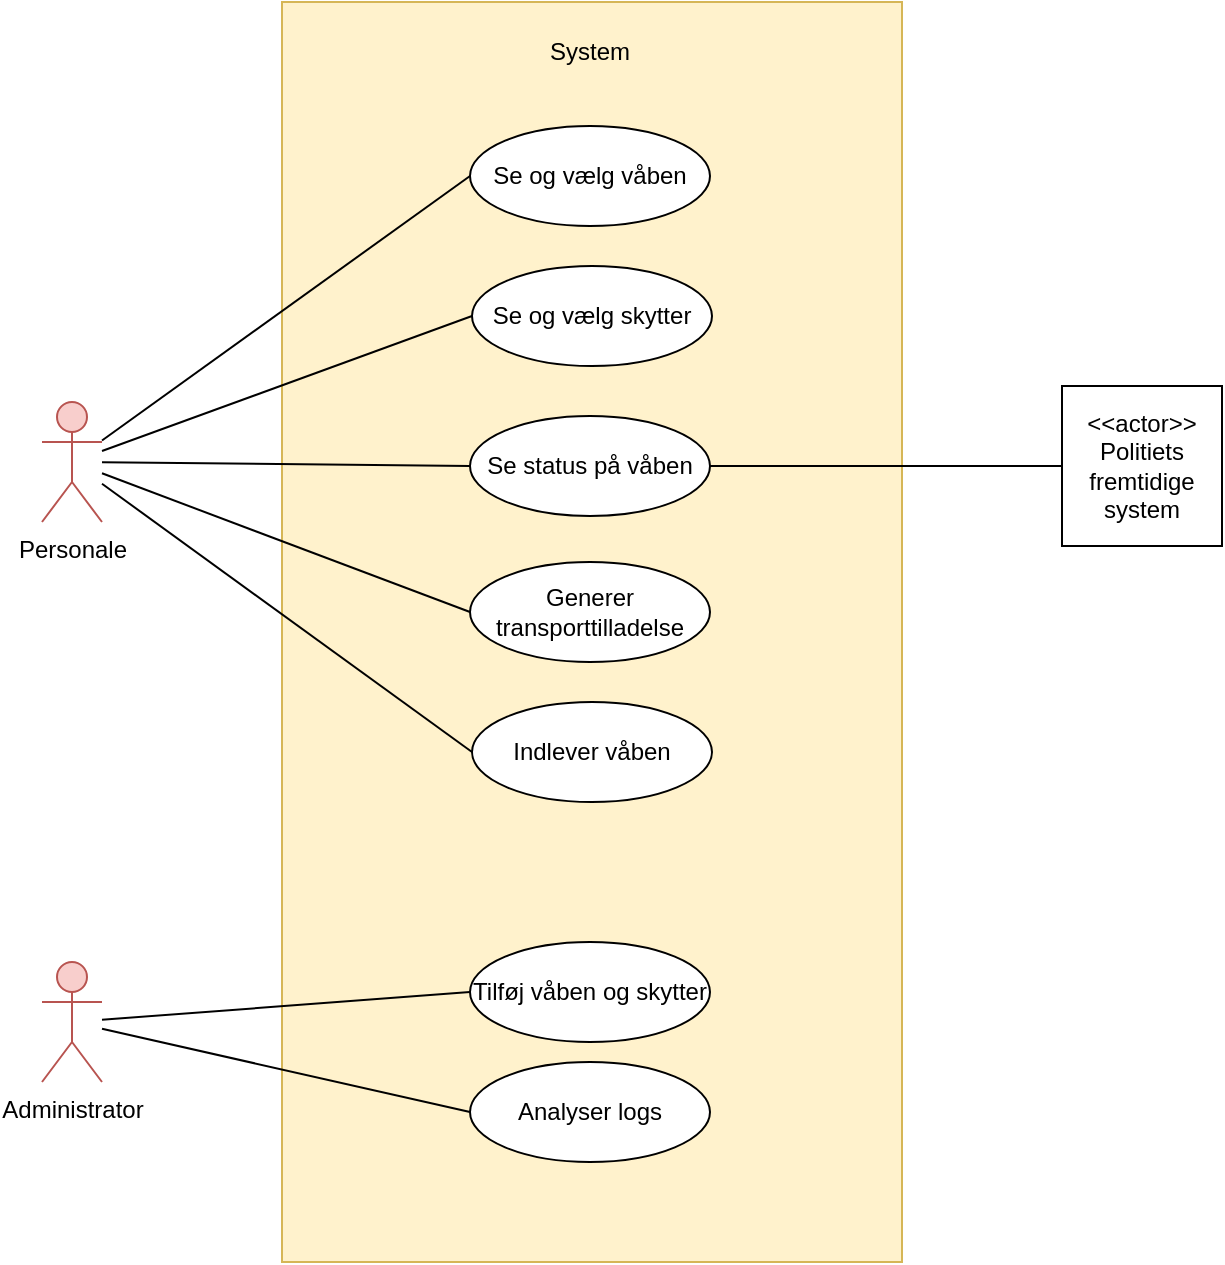 <mxfile version="21.1.8" type="github">
  <diagram name="Page-1" id="NkprQJH01LdGCqszJBk1">
    <mxGraphModel dx="1050" dy="541" grid="1" gridSize="10" guides="1" tooltips="1" connect="1" arrows="1" fold="1" page="1" pageScale="1" pageWidth="827" pageHeight="1169" math="0" shadow="0">
      <root>
        <mxCell id="0" />
        <mxCell id="1" parent="0" />
        <mxCell id="eYq6PcUIMY6iADh9rWsP-4" value="" style="whiteSpace=wrap;html=1;fillColor=#fff2cc;strokeColor=#d6b656;" parent="1" vertex="1">
          <mxGeometry x="260" y="70" width="310" height="630" as="geometry" />
        </mxCell>
        <mxCell id="eYq6PcUIMY6iADh9rWsP-1" value="Personale" style="shape=umlActor;verticalLabelPosition=bottom;verticalAlign=top;html=1;outlineConnect=0;fillColor=#f8cecc;strokeColor=#b85450;" parent="1" vertex="1">
          <mxGeometry x="140" y="270" width="30" height="60" as="geometry" />
        </mxCell>
        <mxCell id="eYq6PcUIMY6iADh9rWsP-5" value="System" style="text;html=1;strokeColor=none;fillColor=none;align=center;verticalAlign=middle;whiteSpace=wrap;rounded=0;" parent="1" vertex="1">
          <mxGeometry x="384" y="80" width="60" height="30" as="geometry" />
        </mxCell>
        <mxCell id="Hw5vtnx-akOWsNqT5xfV-10" style="rounded=0;orthogonalLoop=1;jettySize=auto;html=1;exitX=0;exitY=0.5;exitDx=0;exitDy=0;endArrow=none;endFill=0;" edge="1" parent="1" source="Hw5vtnx-akOWsNqT5xfV-1" target="eYq6PcUIMY6iADh9rWsP-1">
          <mxGeometry relative="1" as="geometry">
            <mxPoint x="180" y="200" as="targetPoint" />
          </mxGeometry>
        </mxCell>
        <mxCell id="Hw5vtnx-akOWsNqT5xfV-1" value="Se og vælg våben" style="ellipse;whiteSpace=wrap;html=1;" vertex="1" parent="1">
          <mxGeometry x="354" y="132" width="120" height="50" as="geometry" />
        </mxCell>
        <mxCell id="Hw5vtnx-akOWsNqT5xfV-4" value="Administrator" style="shape=umlActor;verticalLabelPosition=bottom;verticalAlign=top;html=1;outlineConnect=0;fillColor=#f8cecc;strokeColor=#b85450;" vertex="1" parent="1">
          <mxGeometry x="140" y="550" width="30" height="60" as="geometry" />
        </mxCell>
        <mxCell id="Hw5vtnx-akOWsNqT5xfV-16" style="edgeStyle=none;shape=connector;rounded=0;orthogonalLoop=1;jettySize=auto;html=1;exitX=0;exitY=0.5;exitDx=0;exitDy=0;entryX=1;entryY=0.5;entryDx=0;entryDy=0;labelBackgroundColor=default;strokeColor=default;fontFamily=Helvetica;fontSize=11;fontColor=default;endArrow=none;endFill=0;" edge="1" parent="1" source="Hw5vtnx-akOWsNqT5xfV-6" target="Hw5vtnx-akOWsNqT5xfV-15">
          <mxGeometry relative="1" as="geometry" />
        </mxCell>
        <mxCell id="Hw5vtnx-akOWsNqT5xfV-6" value="&amp;lt;&amp;lt;actor&amp;gt;&amp;gt;&lt;br&gt;Politiets fremtidige system" style="whiteSpace=wrap;html=1;aspect=fixed;" vertex="1" parent="1">
          <mxGeometry x="650" y="262" width="80" height="80" as="geometry" />
        </mxCell>
        <mxCell id="Hw5vtnx-akOWsNqT5xfV-12" style="edgeStyle=none;shape=connector;rounded=0;orthogonalLoop=1;jettySize=auto;html=1;exitX=0;exitY=0.5;exitDx=0;exitDy=0;labelBackgroundColor=default;strokeColor=default;fontFamily=Helvetica;fontSize=11;fontColor=default;endArrow=none;endFill=0;" edge="1" parent="1" source="Hw5vtnx-akOWsNqT5xfV-7" target="Hw5vtnx-akOWsNqT5xfV-4">
          <mxGeometry relative="1" as="geometry" />
        </mxCell>
        <mxCell id="Hw5vtnx-akOWsNqT5xfV-7" value="Analyser logs" style="ellipse;whiteSpace=wrap;html=1;" vertex="1" parent="1">
          <mxGeometry x="354" y="600" width="120" height="50" as="geometry" />
        </mxCell>
        <mxCell id="Hw5vtnx-akOWsNqT5xfV-14" style="edgeStyle=none;shape=connector;rounded=0;orthogonalLoop=1;jettySize=auto;html=1;exitX=0;exitY=0.5;exitDx=0;exitDy=0;labelBackgroundColor=default;strokeColor=default;fontFamily=Helvetica;fontSize=11;fontColor=default;endArrow=none;endFill=0;" edge="1" parent="1" source="Hw5vtnx-akOWsNqT5xfV-13" target="Hw5vtnx-akOWsNqT5xfV-4">
          <mxGeometry relative="1" as="geometry" />
        </mxCell>
        <mxCell id="Hw5vtnx-akOWsNqT5xfV-13" value="Tilføj våben og skytter" style="ellipse;whiteSpace=wrap;html=1;" vertex="1" parent="1">
          <mxGeometry x="354" y="540" width="120" height="50" as="geometry" />
        </mxCell>
        <mxCell id="Hw5vtnx-akOWsNqT5xfV-19" style="edgeStyle=none;shape=connector;rounded=0;orthogonalLoop=1;jettySize=auto;html=1;exitX=0;exitY=0.5;exitDx=0;exitDy=0;labelBackgroundColor=default;strokeColor=default;fontFamily=Helvetica;fontSize=11;fontColor=default;endArrow=none;endFill=0;" edge="1" parent="1" source="Hw5vtnx-akOWsNqT5xfV-15" target="eYq6PcUIMY6iADh9rWsP-1">
          <mxGeometry relative="1" as="geometry" />
        </mxCell>
        <mxCell id="Hw5vtnx-akOWsNqT5xfV-15" value="Se status på våben" style="ellipse;whiteSpace=wrap;html=1;" vertex="1" parent="1">
          <mxGeometry x="354" y="277" width="120" height="50" as="geometry" />
        </mxCell>
        <mxCell id="Hw5vtnx-akOWsNqT5xfV-18" style="edgeStyle=none;shape=connector;rounded=0;orthogonalLoop=1;jettySize=auto;html=1;exitX=0;exitY=0.5;exitDx=0;exitDy=0;labelBackgroundColor=default;strokeColor=default;fontFamily=Helvetica;fontSize=11;fontColor=default;endArrow=none;endFill=0;" edge="1" parent="1" source="Hw5vtnx-akOWsNqT5xfV-17" target="eYq6PcUIMY6iADh9rWsP-1">
          <mxGeometry relative="1" as="geometry" />
        </mxCell>
        <mxCell id="Hw5vtnx-akOWsNqT5xfV-17" value="Se og vælg skytter" style="ellipse;whiteSpace=wrap;html=1;" vertex="1" parent="1">
          <mxGeometry x="355" y="202" width="120" height="50" as="geometry" />
        </mxCell>
        <mxCell id="Hw5vtnx-akOWsNqT5xfV-21" style="edgeStyle=none;shape=connector;rounded=0;orthogonalLoop=1;jettySize=auto;html=1;exitX=0;exitY=0.5;exitDx=0;exitDy=0;labelBackgroundColor=default;strokeColor=default;fontFamily=Helvetica;fontSize=11;fontColor=default;endArrow=none;endFill=0;" edge="1" parent="1" source="Hw5vtnx-akOWsNqT5xfV-20" target="eYq6PcUIMY6iADh9rWsP-1">
          <mxGeometry relative="1" as="geometry" />
        </mxCell>
        <mxCell id="Hw5vtnx-akOWsNqT5xfV-20" value="Indlever våben" style="ellipse;whiteSpace=wrap;html=1;" vertex="1" parent="1">
          <mxGeometry x="355" y="420" width="120" height="50" as="geometry" />
        </mxCell>
        <mxCell id="Hw5vtnx-akOWsNqT5xfV-23" style="edgeStyle=none;shape=connector;rounded=0;orthogonalLoop=1;jettySize=auto;html=1;exitX=0;exitY=0.5;exitDx=0;exitDy=0;labelBackgroundColor=default;strokeColor=default;fontFamily=Helvetica;fontSize=11;fontColor=default;endArrow=none;endFill=0;" edge="1" parent="1" source="Hw5vtnx-akOWsNqT5xfV-22" target="eYq6PcUIMY6iADh9rWsP-1">
          <mxGeometry relative="1" as="geometry" />
        </mxCell>
        <mxCell id="Hw5vtnx-akOWsNqT5xfV-22" value="Generer transporttilladelse" style="ellipse;whiteSpace=wrap;html=1;" vertex="1" parent="1">
          <mxGeometry x="354" y="350" width="120" height="50" as="geometry" />
        </mxCell>
      </root>
    </mxGraphModel>
  </diagram>
</mxfile>
